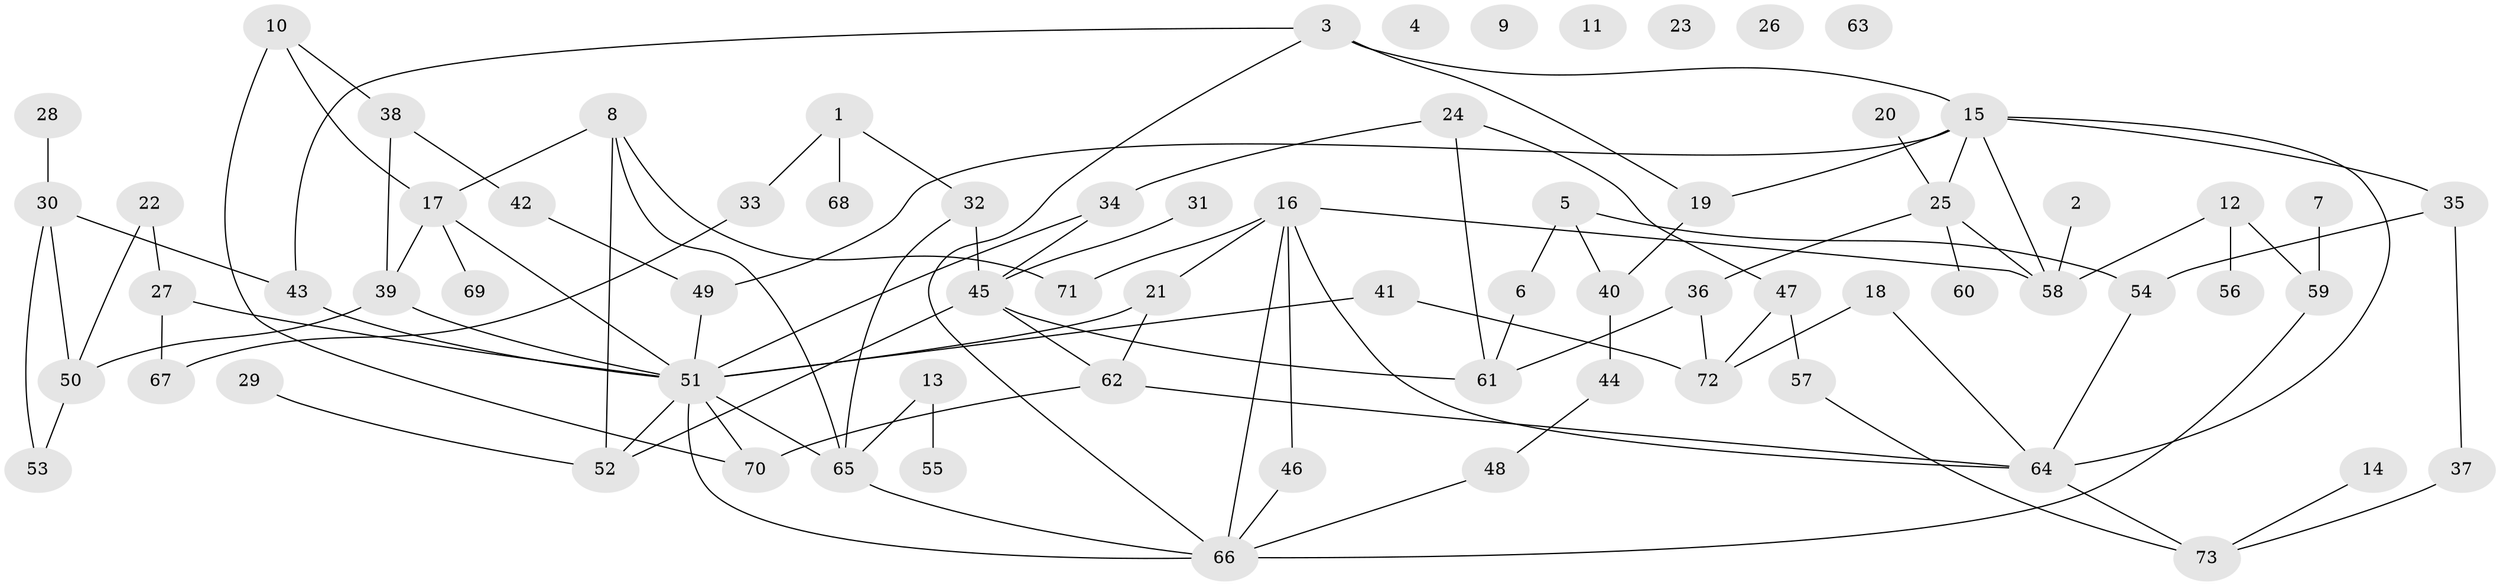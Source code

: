 // coarse degree distribution, {3: 0.18, 8: 0.04, 0: 0.12, 4: 0.1, 2: 0.22, 6: 0.04, 9: 0.02, 1: 0.18, 5: 0.06, 13: 0.02, 7: 0.02}
// Generated by graph-tools (version 1.1) at 2025/41/03/06/25 10:41:24]
// undirected, 73 vertices, 103 edges
graph export_dot {
graph [start="1"]
  node [color=gray90,style=filled];
  1;
  2;
  3;
  4;
  5;
  6;
  7;
  8;
  9;
  10;
  11;
  12;
  13;
  14;
  15;
  16;
  17;
  18;
  19;
  20;
  21;
  22;
  23;
  24;
  25;
  26;
  27;
  28;
  29;
  30;
  31;
  32;
  33;
  34;
  35;
  36;
  37;
  38;
  39;
  40;
  41;
  42;
  43;
  44;
  45;
  46;
  47;
  48;
  49;
  50;
  51;
  52;
  53;
  54;
  55;
  56;
  57;
  58;
  59;
  60;
  61;
  62;
  63;
  64;
  65;
  66;
  67;
  68;
  69;
  70;
  71;
  72;
  73;
  1 -- 32;
  1 -- 33;
  1 -- 68;
  2 -- 58;
  3 -- 15;
  3 -- 19;
  3 -- 43;
  3 -- 66;
  5 -- 6;
  5 -- 40;
  5 -- 54;
  6 -- 61;
  7 -- 59;
  8 -- 17;
  8 -- 52;
  8 -- 65;
  8 -- 71;
  10 -- 17;
  10 -- 38;
  10 -- 70;
  12 -- 56;
  12 -- 58;
  12 -- 59;
  13 -- 55;
  13 -- 65;
  14 -- 73;
  15 -- 19;
  15 -- 25;
  15 -- 35;
  15 -- 49;
  15 -- 58;
  15 -- 64;
  16 -- 21;
  16 -- 46;
  16 -- 58;
  16 -- 64;
  16 -- 66;
  16 -- 71;
  17 -- 39;
  17 -- 51;
  17 -- 69;
  18 -- 64;
  18 -- 72;
  19 -- 40;
  20 -- 25;
  21 -- 51;
  21 -- 62;
  22 -- 27;
  22 -- 50;
  24 -- 34;
  24 -- 47;
  24 -- 61;
  25 -- 36;
  25 -- 58;
  25 -- 60;
  27 -- 51;
  27 -- 67;
  28 -- 30;
  29 -- 52;
  30 -- 43;
  30 -- 50;
  30 -- 53;
  31 -- 45;
  32 -- 45;
  32 -- 65;
  33 -- 67;
  34 -- 45;
  34 -- 51;
  35 -- 37;
  35 -- 54;
  36 -- 61;
  36 -- 72;
  37 -- 73;
  38 -- 39;
  38 -- 42;
  39 -- 50;
  39 -- 51;
  40 -- 44;
  41 -- 51;
  41 -- 72;
  42 -- 49;
  43 -- 51;
  44 -- 48;
  45 -- 52;
  45 -- 61;
  45 -- 62;
  46 -- 66;
  47 -- 57;
  47 -- 72;
  48 -- 66;
  49 -- 51;
  50 -- 53;
  51 -- 52;
  51 -- 65;
  51 -- 66;
  51 -- 70;
  54 -- 64;
  57 -- 73;
  59 -- 66;
  62 -- 64;
  62 -- 70;
  64 -- 73;
  65 -- 66;
}
